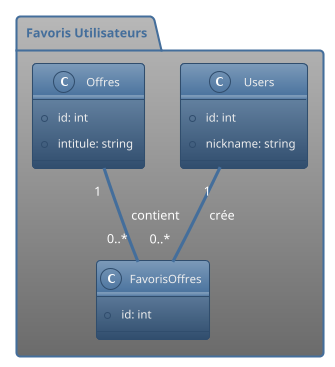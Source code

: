 @startuml Favoris
!theme spacelab

package "Favoris Utilisateurs" {
    class Users {
        +id: int
        +nickname: string
    }

    class Offres {
        +id: int
        +intitule: string
    }

    class FavorisOffres {
        +id: int
    }

    Users "1" -- "0..*" FavorisOffres : crée
    Offres "1" -- "0..*" FavorisOffres : contient
}
@enduml
